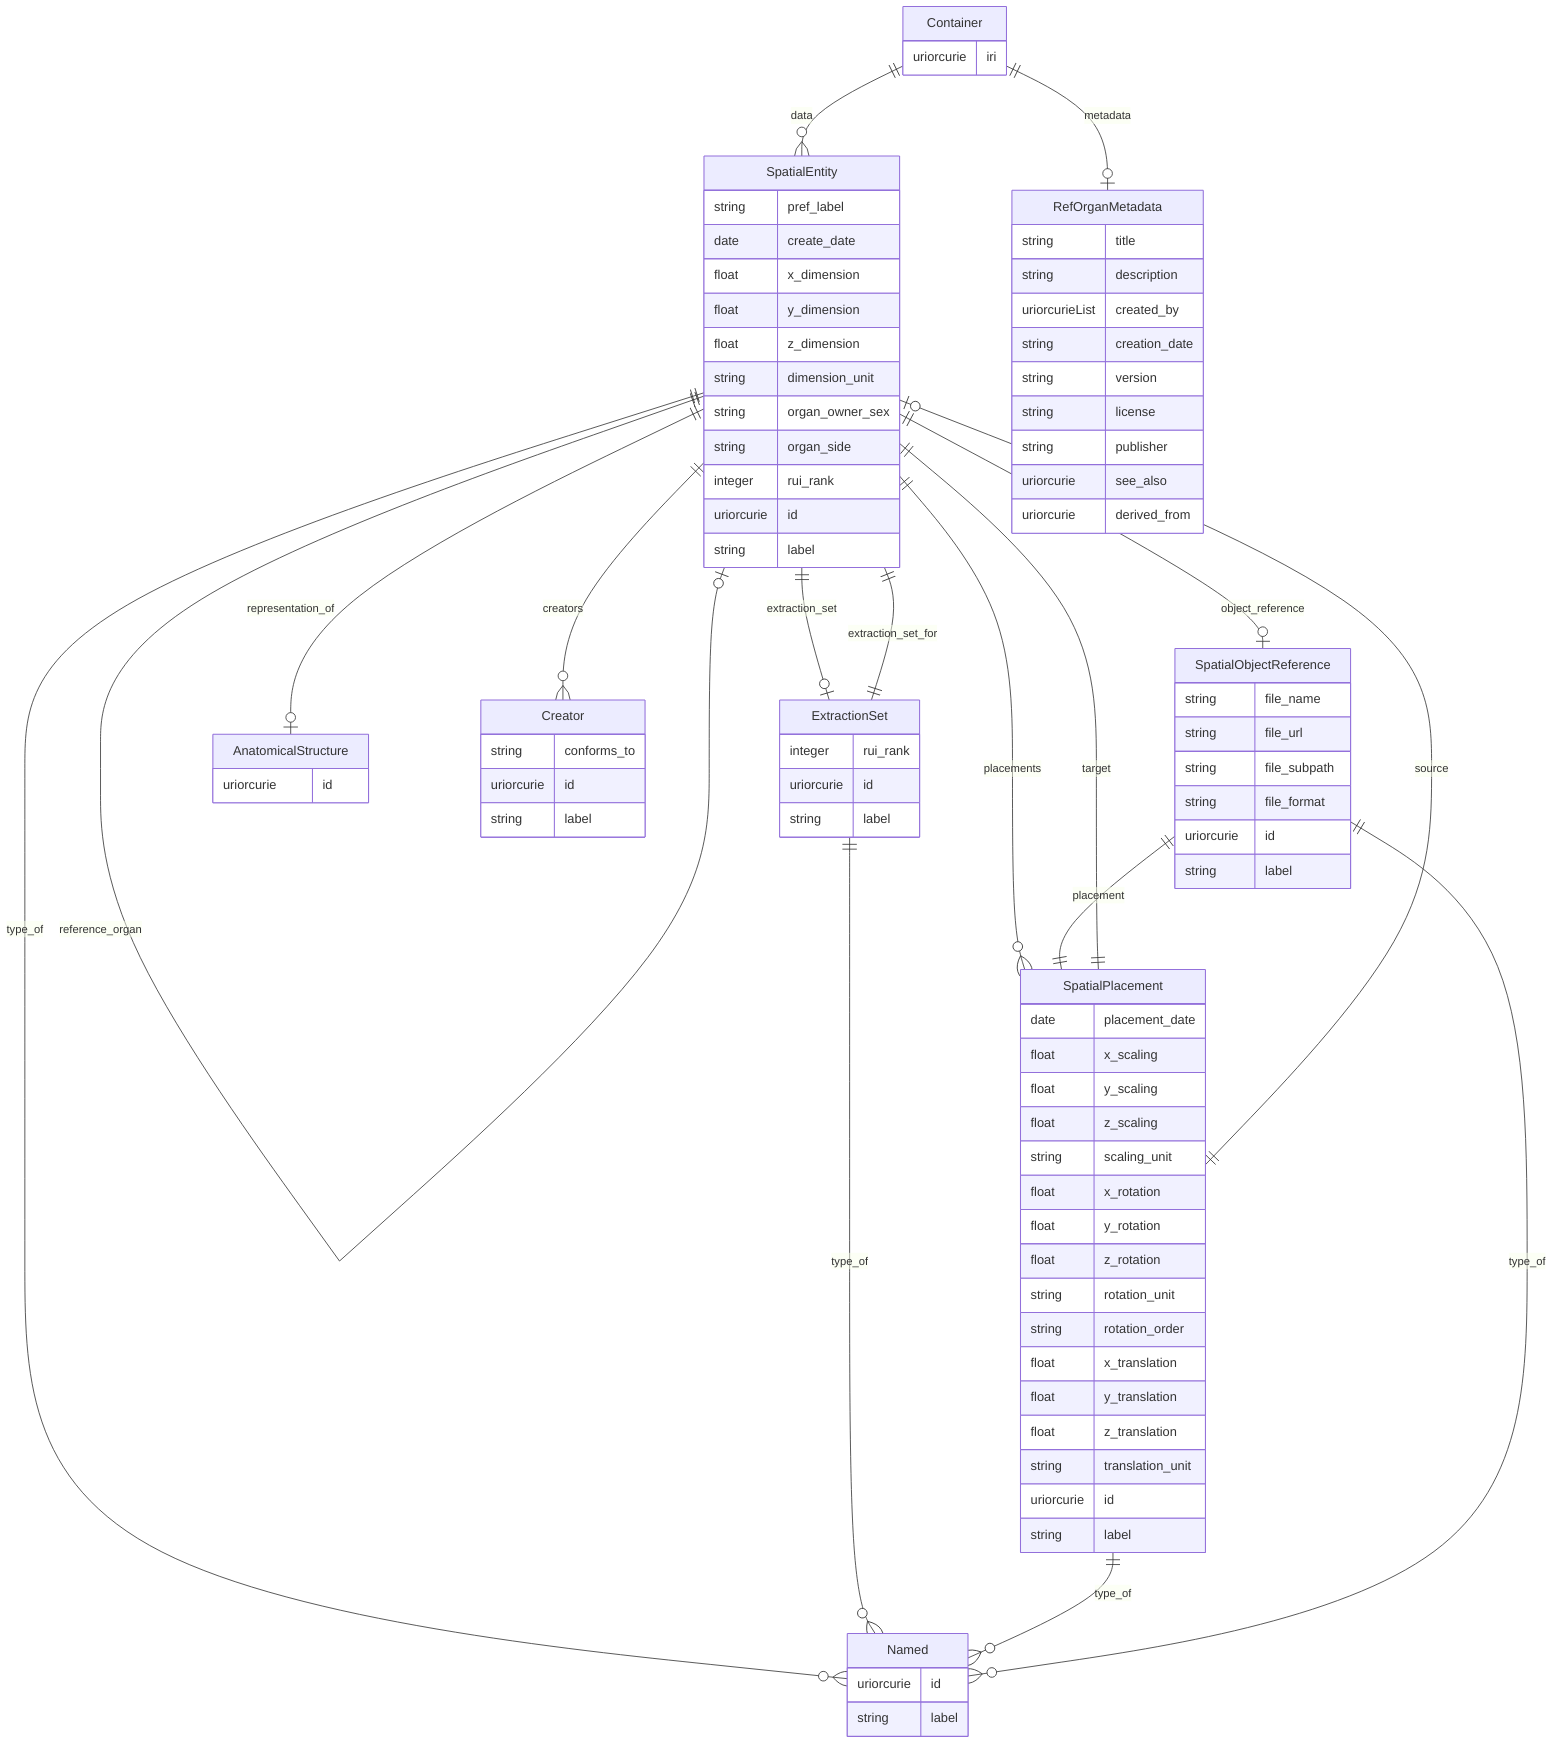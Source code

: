 erDiagram
Container {
    uriorcurie iri  
}
SpatialEntity {
    string pref_label  
    date create_date  
    float x_dimension  
    float y_dimension  
    float z_dimension  
    string dimension_unit  
    string organ_owner_sex  
    string organ_side  
    integer rui_rank  
    uriorcurie id  
    string label  
}
Named {
    uriorcurie id  
    string label  
}
ExtractionSet {
    integer rui_rank  
    uriorcurie id  
    string label  
}
SpatialPlacement {
    date placement_date  
    float x_scaling  
    float y_scaling  
    float z_scaling  
    string scaling_unit  
    float x_rotation  
    float y_rotation  
    float z_rotation  
    string rotation_unit  
    string rotation_order  
    float x_translation  
    float y_translation  
    float z_translation  
    string translation_unit  
    uriorcurie id  
    string label  
}
SpatialObjectReference {
    string file_name  
    string file_url  
    string file_subpath  
    string file_format  
    uriorcurie id  
    string label  
}
AnatomicalStructure {
    uriorcurie id  
}
Creator {
    string conforms_to  
    uriorcurie id  
    string label  
}
RefOrganMetadata {
    string title  
    string description  
    uriorcurieList created_by  
    string creation_date  
    string version  
    string license  
    string publisher  
    uriorcurie see_also  
    uriorcurie derived_from  
}

Container ||--|o RefOrganMetadata : "metadata"
Container ||--}o SpatialEntity : "data"
SpatialEntity ||--}o Creator : "creators"
SpatialEntity ||--|o AnatomicalStructure : "representation_of"
SpatialEntity ||--|o SpatialObjectReference : "object_reference"
SpatialEntity ||--}o SpatialPlacement : "placements"
SpatialEntity ||--|o SpatialEntity : "reference_organ"
SpatialEntity ||--|o ExtractionSet : "extraction_set"
SpatialEntity ||--}o Named : "type_of"
ExtractionSet ||--|| SpatialEntity : "extraction_set_for"
ExtractionSet ||--}o Named : "type_of"
SpatialPlacement ||--|| SpatialEntity : "target"
SpatialPlacement ||--|o SpatialEntity : "source"
SpatialPlacement ||--}o Named : "type_of"
SpatialObjectReference ||--|| SpatialPlacement : "placement"
SpatialObjectReference ||--}o Named : "type_of"